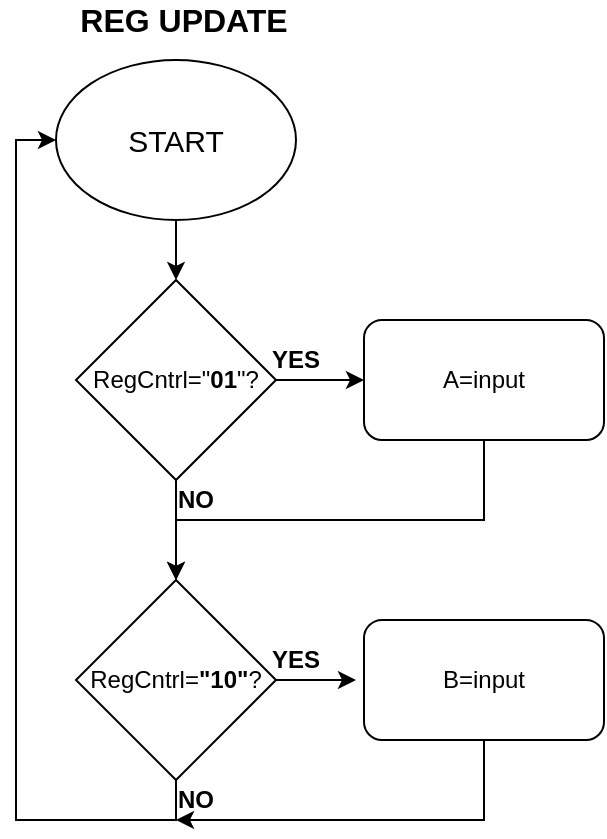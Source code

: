 <mxfile version="13.9.9" type="device"><diagram id="C5RBs43oDa-KdzZeNtuy" name="Page-1"><mxGraphModel dx="1086" dy="806" grid="1" gridSize="10" guides="1" tooltips="1" connect="1" arrows="1" fold="1" page="1" pageScale="1" pageWidth="827" pageHeight="1169" math="0" shadow="0"><root><mxCell id="WIyWlLk6GJQsqaUBKTNV-0"/><mxCell id="WIyWlLk6GJQsqaUBKTNV-1" parent="WIyWlLk6GJQsqaUBKTNV-0"/><mxCell id="-z_RKB9TH5tU4HkyL3En-3" style="edgeStyle=orthogonalEdgeStyle;rounded=0;orthogonalLoop=1;jettySize=auto;html=1;entryX=0.5;entryY=0;entryDx=0;entryDy=0;" edge="1" parent="WIyWlLk6GJQsqaUBKTNV-1" source="-z_RKB9TH5tU4HkyL3En-0" target="-z_RKB9TH5tU4HkyL3En-2"><mxGeometry relative="1" as="geometry"/></mxCell><mxCell id="-z_RKB9TH5tU4HkyL3En-0" value="&lt;font style=&quot;font-size: 15px&quot;&gt;START&lt;/font&gt;" style="ellipse;whiteSpace=wrap;html=1;" vertex="1" parent="WIyWlLk6GJQsqaUBKTNV-1"><mxGeometry x="260" y="50" width="120" height="80" as="geometry"/></mxCell><mxCell id="-z_RKB9TH5tU4HkyL3En-12" style="edgeStyle=orthogonalEdgeStyle;rounded=0;orthogonalLoop=1;jettySize=auto;html=1;entryX=0.5;entryY=0;entryDx=0;entryDy=0;" edge="1" parent="WIyWlLk6GJQsqaUBKTNV-1" source="-z_RKB9TH5tU4HkyL3En-1" target="-z_RKB9TH5tU4HkyL3En-5"><mxGeometry relative="1" as="geometry"><Array as="points"><mxPoint x="474" y="280"/><mxPoint x="320" y="280"/></Array></mxGeometry></mxCell><mxCell id="-z_RKB9TH5tU4HkyL3En-1" value="A=input" style="rounded=1;whiteSpace=wrap;html=1;" vertex="1" parent="WIyWlLk6GJQsqaUBKTNV-1"><mxGeometry x="414" y="180" width="120" height="60" as="geometry"/></mxCell><mxCell id="-z_RKB9TH5tU4HkyL3En-6" style="edgeStyle=orthogonalEdgeStyle;rounded=0;orthogonalLoop=1;jettySize=auto;html=1;entryX=0.5;entryY=0;entryDx=0;entryDy=0;" edge="1" parent="WIyWlLk6GJQsqaUBKTNV-1" source="-z_RKB9TH5tU4HkyL3En-2" target="-z_RKB9TH5tU4HkyL3En-5"><mxGeometry relative="1" as="geometry"/></mxCell><mxCell id="-z_RKB9TH5tU4HkyL3En-9" style="edgeStyle=orthogonalEdgeStyle;rounded=0;orthogonalLoop=1;jettySize=auto;html=1;" edge="1" parent="WIyWlLk6GJQsqaUBKTNV-1" source="-z_RKB9TH5tU4HkyL3En-2" target="-z_RKB9TH5tU4HkyL3En-1"><mxGeometry relative="1" as="geometry"/></mxCell><mxCell id="-z_RKB9TH5tU4HkyL3En-2" value="RegCntrl=&quot;&lt;b&gt;01&lt;/b&gt;&quot;?" style="rhombus;whiteSpace=wrap;html=1;" vertex="1" parent="WIyWlLk6GJQsqaUBKTNV-1"><mxGeometry x="270" y="160" width="100" height="100" as="geometry"/></mxCell><mxCell id="-z_RKB9TH5tU4HkyL3En-8" style="edgeStyle=orthogonalEdgeStyle;rounded=0;orthogonalLoop=1;jettySize=auto;html=1;" edge="1" parent="WIyWlLk6GJQsqaUBKTNV-1" source="-z_RKB9TH5tU4HkyL3En-5"><mxGeometry relative="1" as="geometry"><mxPoint x="410" y="360" as="targetPoint"/></mxGeometry></mxCell><mxCell id="-z_RKB9TH5tU4HkyL3En-10" style="edgeStyle=orthogonalEdgeStyle;rounded=0;orthogonalLoop=1;jettySize=auto;html=1;entryX=0;entryY=0.5;entryDx=0;entryDy=0;" edge="1" parent="WIyWlLk6GJQsqaUBKTNV-1" source="-z_RKB9TH5tU4HkyL3En-5" target="-z_RKB9TH5tU4HkyL3En-0"><mxGeometry relative="1" as="geometry"><mxPoint x="290" y="430" as="targetPoint"/><Array as="points"><mxPoint x="320" y="430"/><mxPoint x="240" y="430"/><mxPoint x="240" y="90"/></Array></mxGeometry></mxCell><mxCell id="-z_RKB9TH5tU4HkyL3En-5" value="RegCntrl=&lt;b&gt;&quot;10&quot;&lt;/b&gt;?" style="rhombus;whiteSpace=wrap;html=1;" vertex="1" parent="WIyWlLk6GJQsqaUBKTNV-1"><mxGeometry x="270" y="310" width="100" height="100" as="geometry"/></mxCell><mxCell id="-z_RKB9TH5tU4HkyL3En-13" style="edgeStyle=orthogonalEdgeStyle;rounded=0;orthogonalLoop=1;jettySize=auto;html=1;" edge="1" parent="WIyWlLk6GJQsqaUBKTNV-1" source="-z_RKB9TH5tU4HkyL3En-7"><mxGeometry relative="1" as="geometry"><mxPoint x="320" y="430" as="targetPoint"/><Array as="points"><mxPoint x="474" y="430"/></Array></mxGeometry></mxCell><mxCell id="-z_RKB9TH5tU4HkyL3En-7" value="&lt;span&gt;B=input&lt;/span&gt;" style="rounded=1;whiteSpace=wrap;html=1;" vertex="1" parent="WIyWlLk6GJQsqaUBKTNV-1"><mxGeometry x="414" y="330" width="120" height="60" as="geometry"/></mxCell><mxCell id="-z_RKB9TH5tU4HkyL3En-14" value="&lt;b&gt;YES&lt;/b&gt;" style="text;html=1;strokeColor=none;fillColor=none;align=center;verticalAlign=middle;whiteSpace=wrap;rounded=0;" vertex="1" parent="WIyWlLk6GJQsqaUBKTNV-1"><mxGeometry x="360" y="190" width="40" height="20" as="geometry"/></mxCell><mxCell id="-z_RKB9TH5tU4HkyL3En-15" value="&lt;b&gt;YES&lt;/b&gt;" style="text;html=1;strokeColor=none;fillColor=none;align=center;verticalAlign=middle;whiteSpace=wrap;rounded=0;" vertex="1" parent="WIyWlLk6GJQsqaUBKTNV-1"><mxGeometry x="360" y="340" width="40" height="20" as="geometry"/></mxCell><mxCell id="-z_RKB9TH5tU4HkyL3En-16" value="&lt;b&gt;NO&lt;/b&gt;" style="text;html=1;strokeColor=none;fillColor=none;align=center;verticalAlign=middle;whiteSpace=wrap;rounded=0;" vertex="1" parent="WIyWlLk6GJQsqaUBKTNV-1"><mxGeometry x="310" y="260" width="40" height="20" as="geometry"/></mxCell><mxCell id="-z_RKB9TH5tU4HkyL3En-17" value="&lt;b&gt;NO&lt;/b&gt;" style="text;html=1;strokeColor=none;fillColor=none;align=center;verticalAlign=middle;whiteSpace=wrap;rounded=0;" vertex="1" parent="WIyWlLk6GJQsqaUBKTNV-1"><mxGeometry x="310" y="410" width="40" height="20" as="geometry"/></mxCell><mxCell id="-z_RKB9TH5tU4HkyL3En-18" value="&lt;font style=&quot;font-size: 16px&quot;&gt;&lt;b&gt;REG UPDATE&lt;/b&gt;&lt;/font&gt;" style="text;html=1;strokeColor=none;fillColor=none;align=center;verticalAlign=middle;whiteSpace=wrap;rounded=0;" vertex="1" parent="WIyWlLk6GJQsqaUBKTNV-1"><mxGeometry x="234" y="20" width="180" height="20" as="geometry"/></mxCell></root></mxGraphModel></diagram></mxfile>